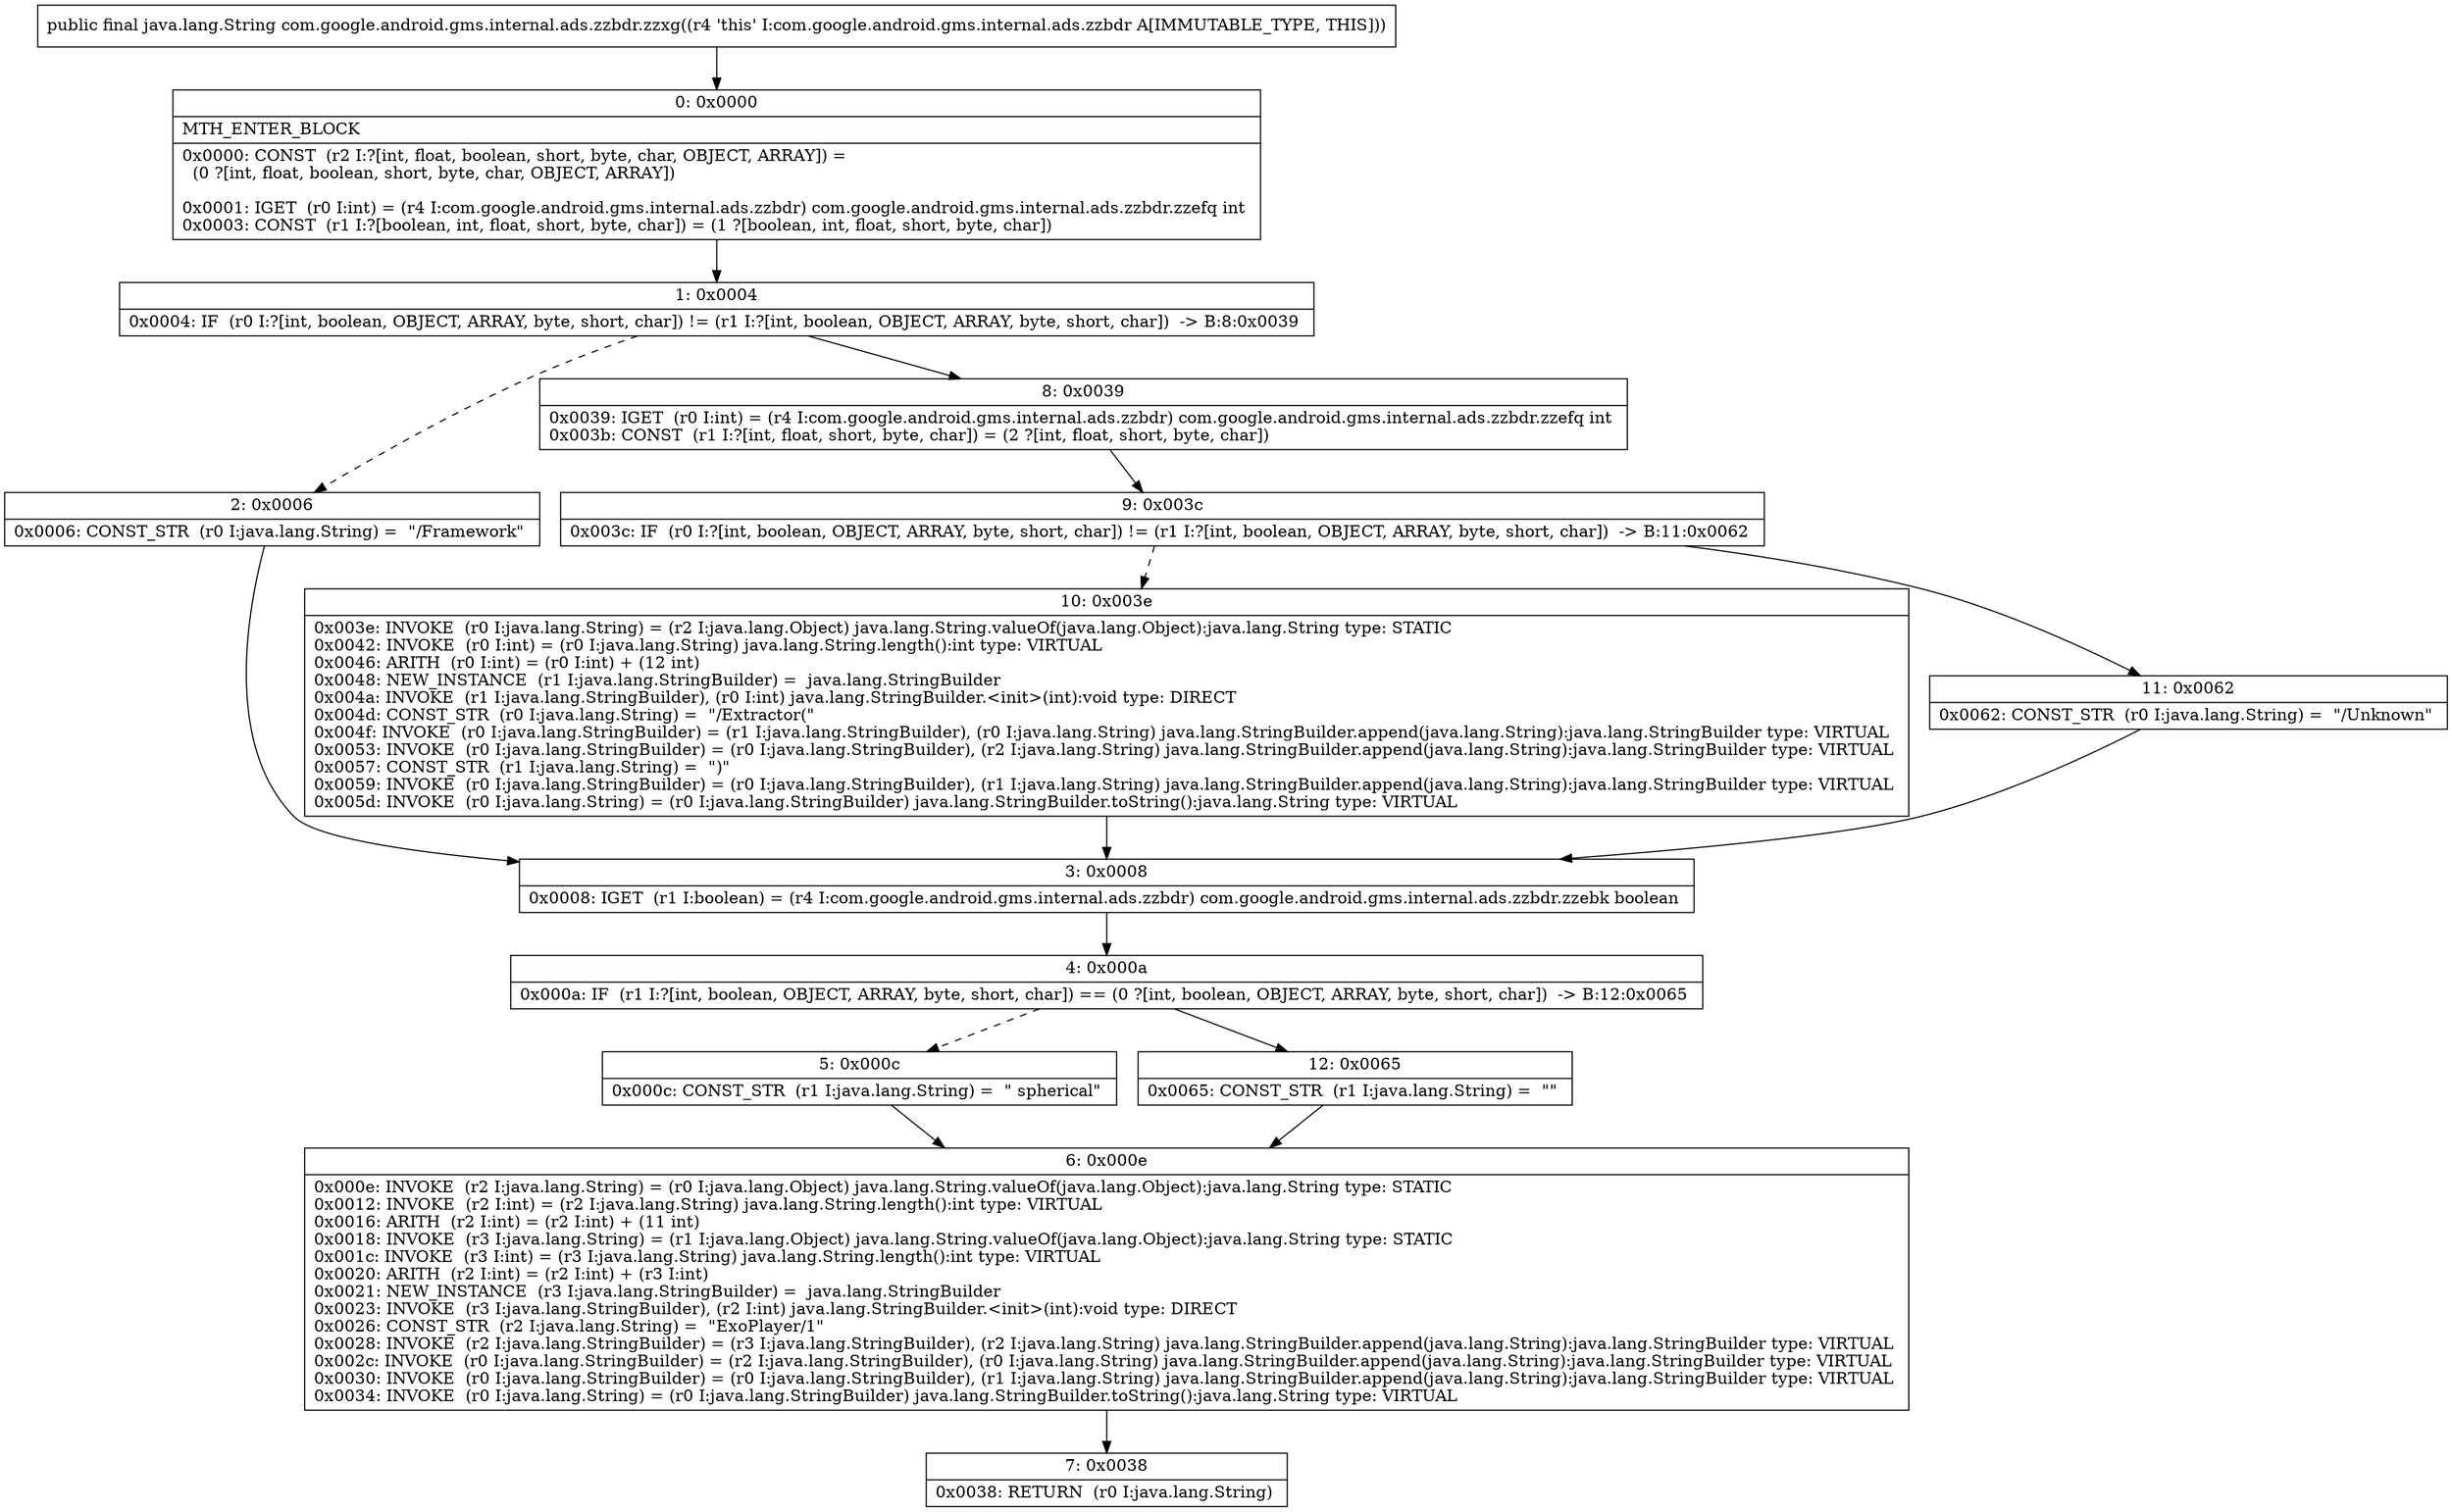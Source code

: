 digraph "CFG forcom.google.android.gms.internal.ads.zzbdr.zzxg()Ljava\/lang\/String;" {
Node_0 [shape=record,label="{0\:\ 0x0000|MTH_ENTER_BLOCK\l|0x0000: CONST  (r2 I:?[int, float, boolean, short, byte, char, OBJECT, ARRAY]) = \l  (0 ?[int, float, boolean, short, byte, char, OBJECT, ARRAY])\l \l0x0001: IGET  (r0 I:int) = (r4 I:com.google.android.gms.internal.ads.zzbdr) com.google.android.gms.internal.ads.zzbdr.zzefq int \l0x0003: CONST  (r1 I:?[boolean, int, float, short, byte, char]) = (1 ?[boolean, int, float, short, byte, char]) \l}"];
Node_1 [shape=record,label="{1\:\ 0x0004|0x0004: IF  (r0 I:?[int, boolean, OBJECT, ARRAY, byte, short, char]) != (r1 I:?[int, boolean, OBJECT, ARRAY, byte, short, char])  \-\> B:8:0x0039 \l}"];
Node_2 [shape=record,label="{2\:\ 0x0006|0x0006: CONST_STR  (r0 I:java.lang.String) =  \"\/Framework\" \l}"];
Node_3 [shape=record,label="{3\:\ 0x0008|0x0008: IGET  (r1 I:boolean) = (r4 I:com.google.android.gms.internal.ads.zzbdr) com.google.android.gms.internal.ads.zzbdr.zzebk boolean \l}"];
Node_4 [shape=record,label="{4\:\ 0x000a|0x000a: IF  (r1 I:?[int, boolean, OBJECT, ARRAY, byte, short, char]) == (0 ?[int, boolean, OBJECT, ARRAY, byte, short, char])  \-\> B:12:0x0065 \l}"];
Node_5 [shape=record,label="{5\:\ 0x000c|0x000c: CONST_STR  (r1 I:java.lang.String) =  \" spherical\" \l}"];
Node_6 [shape=record,label="{6\:\ 0x000e|0x000e: INVOKE  (r2 I:java.lang.String) = (r0 I:java.lang.Object) java.lang.String.valueOf(java.lang.Object):java.lang.String type: STATIC \l0x0012: INVOKE  (r2 I:int) = (r2 I:java.lang.String) java.lang.String.length():int type: VIRTUAL \l0x0016: ARITH  (r2 I:int) = (r2 I:int) + (11 int) \l0x0018: INVOKE  (r3 I:java.lang.String) = (r1 I:java.lang.Object) java.lang.String.valueOf(java.lang.Object):java.lang.String type: STATIC \l0x001c: INVOKE  (r3 I:int) = (r3 I:java.lang.String) java.lang.String.length():int type: VIRTUAL \l0x0020: ARITH  (r2 I:int) = (r2 I:int) + (r3 I:int) \l0x0021: NEW_INSTANCE  (r3 I:java.lang.StringBuilder) =  java.lang.StringBuilder \l0x0023: INVOKE  (r3 I:java.lang.StringBuilder), (r2 I:int) java.lang.StringBuilder.\<init\>(int):void type: DIRECT \l0x0026: CONST_STR  (r2 I:java.lang.String) =  \"ExoPlayer\/1\" \l0x0028: INVOKE  (r2 I:java.lang.StringBuilder) = (r3 I:java.lang.StringBuilder), (r2 I:java.lang.String) java.lang.StringBuilder.append(java.lang.String):java.lang.StringBuilder type: VIRTUAL \l0x002c: INVOKE  (r0 I:java.lang.StringBuilder) = (r2 I:java.lang.StringBuilder), (r0 I:java.lang.String) java.lang.StringBuilder.append(java.lang.String):java.lang.StringBuilder type: VIRTUAL \l0x0030: INVOKE  (r0 I:java.lang.StringBuilder) = (r0 I:java.lang.StringBuilder), (r1 I:java.lang.String) java.lang.StringBuilder.append(java.lang.String):java.lang.StringBuilder type: VIRTUAL \l0x0034: INVOKE  (r0 I:java.lang.String) = (r0 I:java.lang.StringBuilder) java.lang.StringBuilder.toString():java.lang.String type: VIRTUAL \l}"];
Node_7 [shape=record,label="{7\:\ 0x0038|0x0038: RETURN  (r0 I:java.lang.String) \l}"];
Node_8 [shape=record,label="{8\:\ 0x0039|0x0039: IGET  (r0 I:int) = (r4 I:com.google.android.gms.internal.ads.zzbdr) com.google.android.gms.internal.ads.zzbdr.zzefq int \l0x003b: CONST  (r1 I:?[int, float, short, byte, char]) = (2 ?[int, float, short, byte, char]) \l}"];
Node_9 [shape=record,label="{9\:\ 0x003c|0x003c: IF  (r0 I:?[int, boolean, OBJECT, ARRAY, byte, short, char]) != (r1 I:?[int, boolean, OBJECT, ARRAY, byte, short, char])  \-\> B:11:0x0062 \l}"];
Node_10 [shape=record,label="{10\:\ 0x003e|0x003e: INVOKE  (r0 I:java.lang.String) = (r2 I:java.lang.Object) java.lang.String.valueOf(java.lang.Object):java.lang.String type: STATIC \l0x0042: INVOKE  (r0 I:int) = (r0 I:java.lang.String) java.lang.String.length():int type: VIRTUAL \l0x0046: ARITH  (r0 I:int) = (r0 I:int) + (12 int) \l0x0048: NEW_INSTANCE  (r1 I:java.lang.StringBuilder) =  java.lang.StringBuilder \l0x004a: INVOKE  (r1 I:java.lang.StringBuilder), (r0 I:int) java.lang.StringBuilder.\<init\>(int):void type: DIRECT \l0x004d: CONST_STR  (r0 I:java.lang.String) =  \"\/Extractor(\" \l0x004f: INVOKE  (r0 I:java.lang.StringBuilder) = (r1 I:java.lang.StringBuilder), (r0 I:java.lang.String) java.lang.StringBuilder.append(java.lang.String):java.lang.StringBuilder type: VIRTUAL \l0x0053: INVOKE  (r0 I:java.lang.StringBuilder) = (r0 I:java.lang.StringBuilder), (r2 I:java.lang.String) java.lang.StringBuilder.append(java.lang.String):java.lang.StringBuilder type: VIRTUAL \l0x0057: CONST_STR  (r1 I:java.lang.String) =  \")\" \l0x0059: INVOKE  (r0 I:java.lang.StringBuilder) = (r0 I:java.lang.StringBuilder), (r1 I:java.lang.String) java.lang.StringBuilder.append(java.lang.String):java.lang.StringBuilder type: VIRTUAL \l0x005d: INVOKE  (r0 I:java.lang.String) = (r0 I:java.lang.StringBuilder) java.lang.StringBuilder.toString():java.lang.String type: VIRTUAL \l}"];
Node_11 [shape=record,label="{11\:\ 0x0062|0x0062: CONST_STR  (r0 I:java.lang.String) =  \"\/Unknown\" \l}"];
Node_12 [shape=record,label="{12\:\ 0x0065|0x0065: CONST_STR  (r1 I:java.lang.String) =  \"\" \l}"];
MethodNode[shape=record,label="{public final java.lang.String com.google.android.gms.internal.ads.zzbdr.zzxg((r4 'this' I:com.google.android.gms.internal.ads.zzbdr A[IMMUTABLE_TYPE, THIS])) }"];
MethodNode -> Node_0;
Node_0 -> Node_1;
Node_1 -> Node_2[style=dashed];
Node_1 -> Node_8;
Node_2 -> Node_3;
Node_3 -> Node_4;
Node_4 -> Node_5[style=dashed];
Node_4 -> Node_12;
Node_5 -> Node_6;
Node_6 -> Node_7;
Node_8 -> Node_9;
Node_9 -> Node_10[style=dashed];
Node_9 -> Node_11;
Node_10 -> Node_3;
Node_11 -> Node_3;
Node_12 -> Node_6;
}

